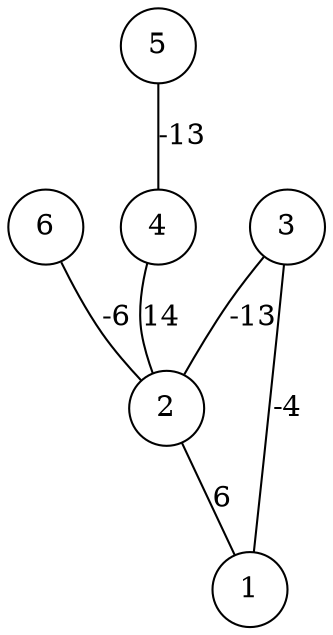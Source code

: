 graph { 
	 fontname="Helvetica,Arial,sans-serif" 
	 node [shape = circle]; 
	 6 -- 2 [label = "-6"];
	 5 -- 4 [label = "-13"];
	 4 -- 2 [label = "14"];
	 3 -- 1 [label = "-4"];
	 3 -- 2 [label = "-13"];
	 2 -- 1 [label = "6"];
	 1;
	 2;
	 3;
	 4;
	 5;
	 6;
}
